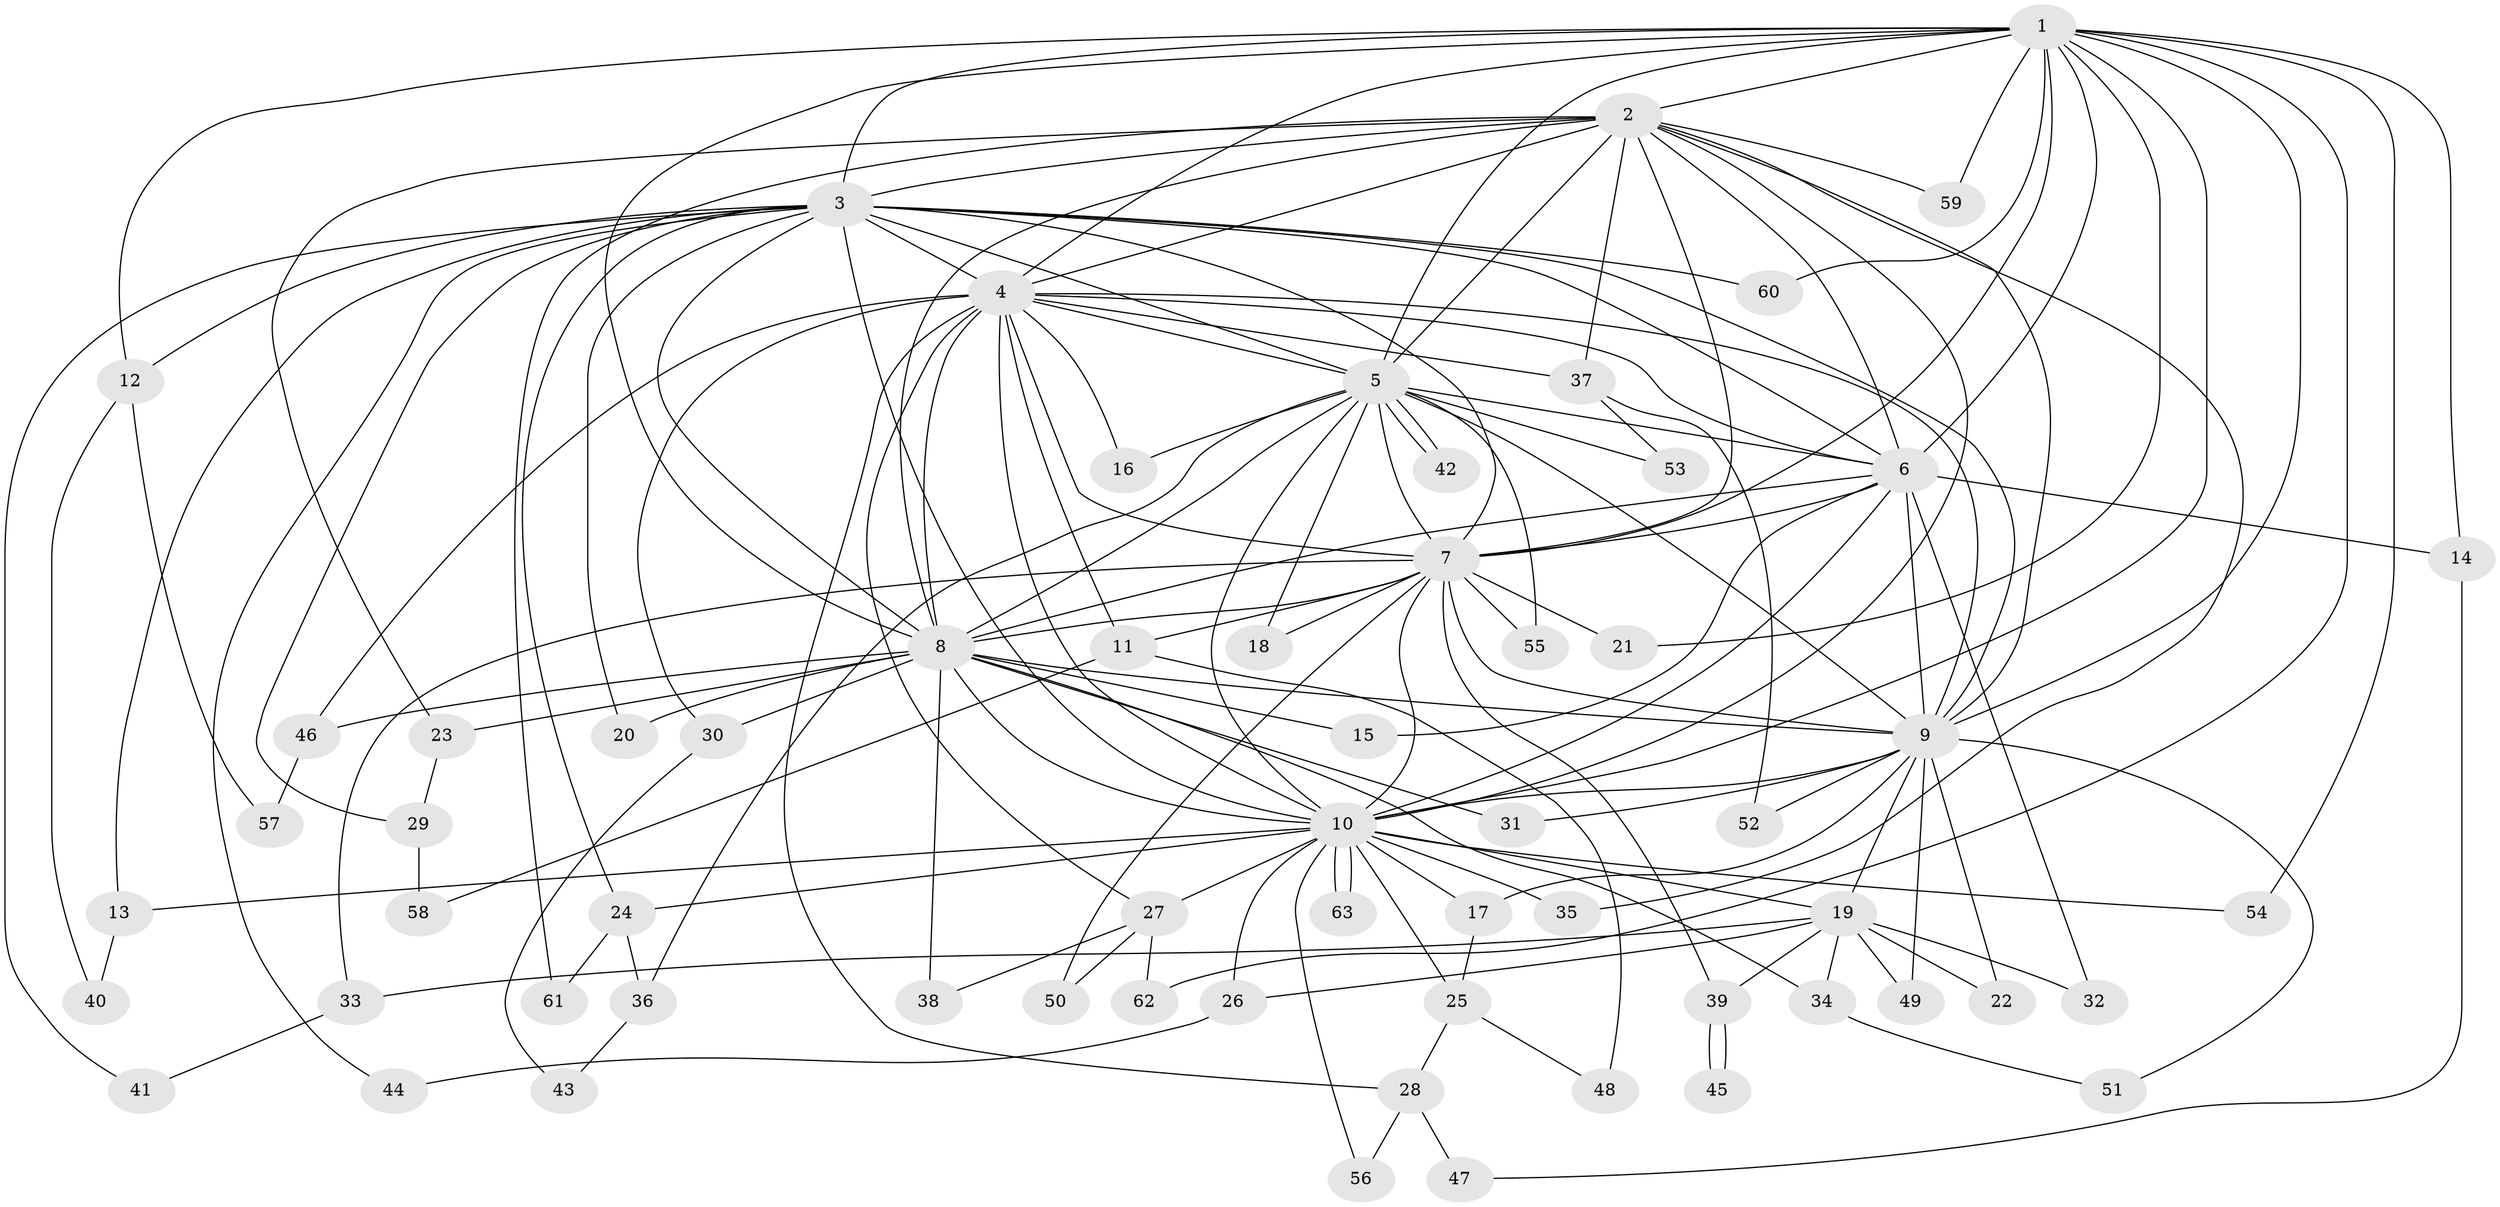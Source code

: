 // coarse degree distribution, {13: 0.022727272727272728, 12: 0.045454545454545456, 17: 0.022727272727272728, 14: 0.022727272727272728, 15: 0.06818181818181818, 16: 0.045454545454545456, 4: 0.11363636363636363, 3: 0.18181818181818182, 2: 0.45454545454545453, 9: 0.022727272727272728}
// Generated by graph-tools (version 1.1) at 2025/17/03/04/25 18:17:42]
// undirected, 63 vertices, 151 edges
graph export_dot {
graph [start="1"]
  node [color=gray90,style=filled];
  1;
  2;
  3;
  4;
  5;
  6;
  7;
  8;
  9;
  10;
  11;
  12;
  13;
  14;
  15;
  16;
  17;
  18;
  19;
  20;
  21;
  22;
  23;
  24;
  25;
  26;
  27;
  28;
  29;
  30;
  31;
  32;
  33;
  34;
  35;
  36;
  37;
  38;
  39;
  40;
  41;
  42;
  43;
  44;
  45;
  46;
  47;
  48;
  49;
  50;
  51;
  52;
  53;
  54;
  55;
  56;
  57;
  58;
  59;
  60;
  61;
  62;
  63;
  1 -- 2;
  1 -- 3;
  1 -- 4;
  1 -- 5;
  1 -- 6;
  1 -- 7;
  1 -- 8;
  1 -- 9;
  1 -- 10;
  1 -- 12;
  1 -- 14;
  1 -- 21;
  1 -- 54;
  1 -- 59;
  1 -- 60;
  1 -- 62;
  2 -- 3;
  2 -- 4;
  2 -- 5;
  2 -- 6;
  2 -- 7;
  2 -- 8;
  2 -- 9;
  2 -- 10;
  2 -- 23;
  2 -- 35;
  2 -- 37;
  2 -- 59;
  2 -- 61;
  3 -- 4;
  3 -- 5;
  3 -- 6;
  3 -- 7;
  3 -- 8;
  3 -- 9;
  3 -- 10;
  3 -- 12;
  3 -- 13;
  3 -- 20;
  3 -- 24;
  3 -- 29;
  3 -- 41;
  3 -- 44;
  3 -- 60;
  4 -- 5;
  4 -- 6;
  4 -- 7;
  4 -- 8;
  4 -- 9;
  4 -- 10;
  4 -- 11;
  4 -- 16;
  4 -- 27;
  4 -- 28;
  4 -- 30;
  4 -- 37;
  4 -- 46;
  5 -- 6;
  5 -- 7;
  5 -- 8;
  5 -- 9;
  5 -- 10;
  5 -- 16;
  5 -- 18;
  5 -- 36;
  5 -- 42;
  5 -- 42;
  5 -- 53;
  5 -- 55;
  6 -- 7;
  6 -- 8;
  6 -- 9;
  6 -- 10;
  6 -- 14;
  6 -- 15;
  6 -- 32;
  7 -- 8;
  7 -- 9;
  7 -- 10;
  7 -- 11;
  7 -- 18;
  7 -- 21;
  7 -- 33;
  7 -- 39;
  7 -- 50;
  7 -- 55;
  8 -- 9;
  8 -- 10;
  8 -- 15;
  8 -- 20;
  8 -- 23;
  8 -- 30;
  8 -- 31;
  8 -- 34;
  8 -- 38;
  8 -- 46;
  9 -- 10;
  9 -- 17;
  9 -- 19;
  9 -- 22;
  9 -- 31;
  9 -- 49;
  9 -- 51;
  9 -- 52;
  10 -- 13;
  10 -- 17;
  10 -- 19;
  10 -- 24;
  10 -- 25;
  10 -- 26;
  10 -- 27;
  10 -- 35;
  10 -- 54;
  10 -- 56;
  10 -- 63;
  10 -- 63;
  11 -- 48;
  11 -- 58;
  12 -- 40;
  12 -- 57;
  13 -- 40;
  14 -- 47;
  17 -- 25;
  19 -- 22;
  19 -- 26;
  19 -- 32;
  19 -- 33;
  19 -- 34;
  19 -- 39;
  19 -- 49;
  23 -- 29;
  24 -- 36;
  24 -- 61;
  25 -- 28;
  25 -- 48;
  26 -- 44;
  27 -- 38;
  27 -- 50;
  27 -- 62;
  28 -- 47;
  28 -- 56;
  29 -- 58;
  30 -- 43;
  33 -- 41;
  34 -- 51;
  36 -- 43;
  37 -- 52;
  37 -- 53;
  39 -- 45;
  39 -- 45;
  46 -- 57;
}
